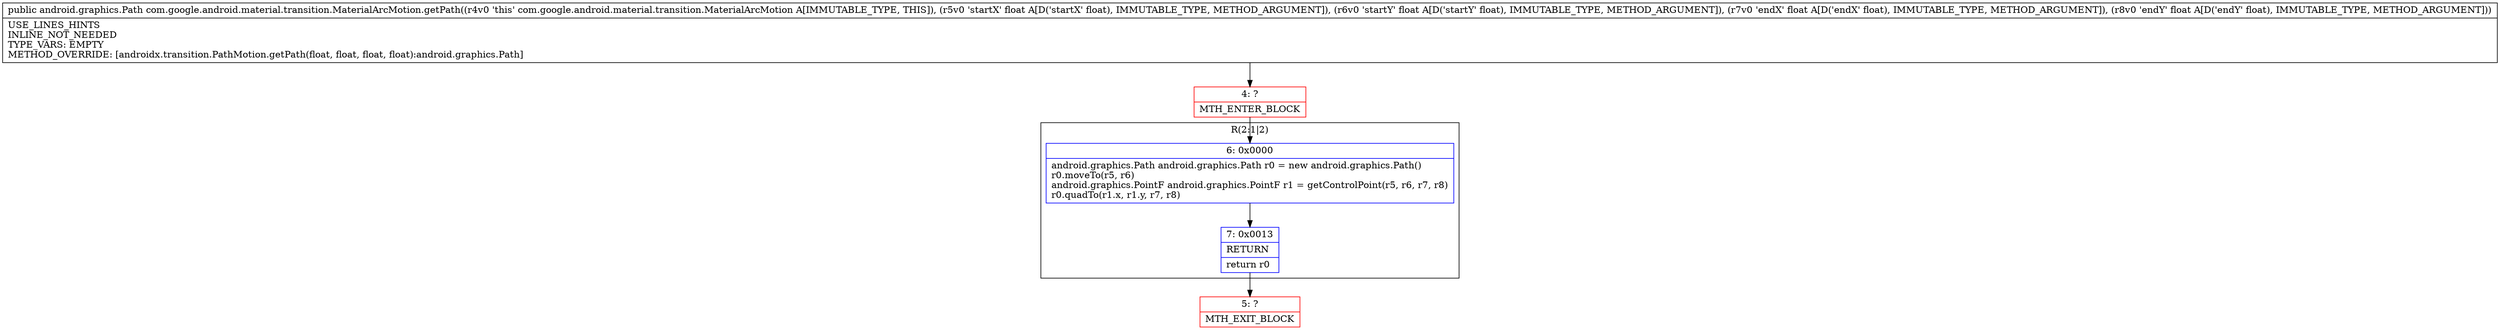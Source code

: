 digraph "CFG forcom.google.android.material.transition.MaterialArcMotion.getPath(FFFF)Landroid\/graphics\/Path;" {
subgraph cluster_Region_137272606 {
label = "R(2:1|2)";
node [shape=record,color=blue];
Node_6 [shape=record,label="{6\:\ 0x0000|android.graphics.Path android.graphics.Path r0 = new android.graphics.Path()\lr0.moveTo(r5, r6)\landroid.graphics.PointF android.graphics.PointF r1 = getControlPoint(r5, r6, r7, r8)\lr0.quadTo(r1.x, r1.y, r7, r8)\l}"];
Node_7 [shape=record,label="{7\:\ 0x0013|RETURN\l|return r0\l}"];
}
Node_4 [shape=record,color=red,label="{4\:\ ?|MTH_ENTER_BLOCK\l}"];
Node_5 [shape=record,color=red,label="{5\:\ ?|MTH_EXIT_BLOCK\l}"];
MethodNode[shape=record,label="{public android.graphics.Path com.google.android.material.transition.MaterialArcMotion.getPath((r4v0 'this' com.google.android.material.transition.MaterialArcMotion A[IMMUTABLE_TYPE, THIS]), (r5v0 'startX' float A[D('startX' float), IMMUTABLE_TYPE, METHOD_ARGUMENT]), (r6v0 'startY' float A[D('startY' float), IMMUTABLE_TYPE, METHOD_ARGUMENT]), (r7v0 'endX' float A[D('endX' float), IMMUTABLE_TYPE, METHOD_ARGUMENT]), (r8v0 'endY' float A[D('endY' float), IMMUTABLE_TYPE, METHOD_ARGUMENT]))  | USE_LINES_HINTS\lINLINE_NOT_NEEDED\lTYPE_VARS: EMPTY\lMETHOD_OVERRIDE: [androidx.transition.PathMotion.getPath(float, float, float, float):android.graphics.Path]\l}"];
MethodNode -> Node_4;Node_6 -> Node_7;
Node_7 -> Node_5;
Node_4 -> Node_6;
}

